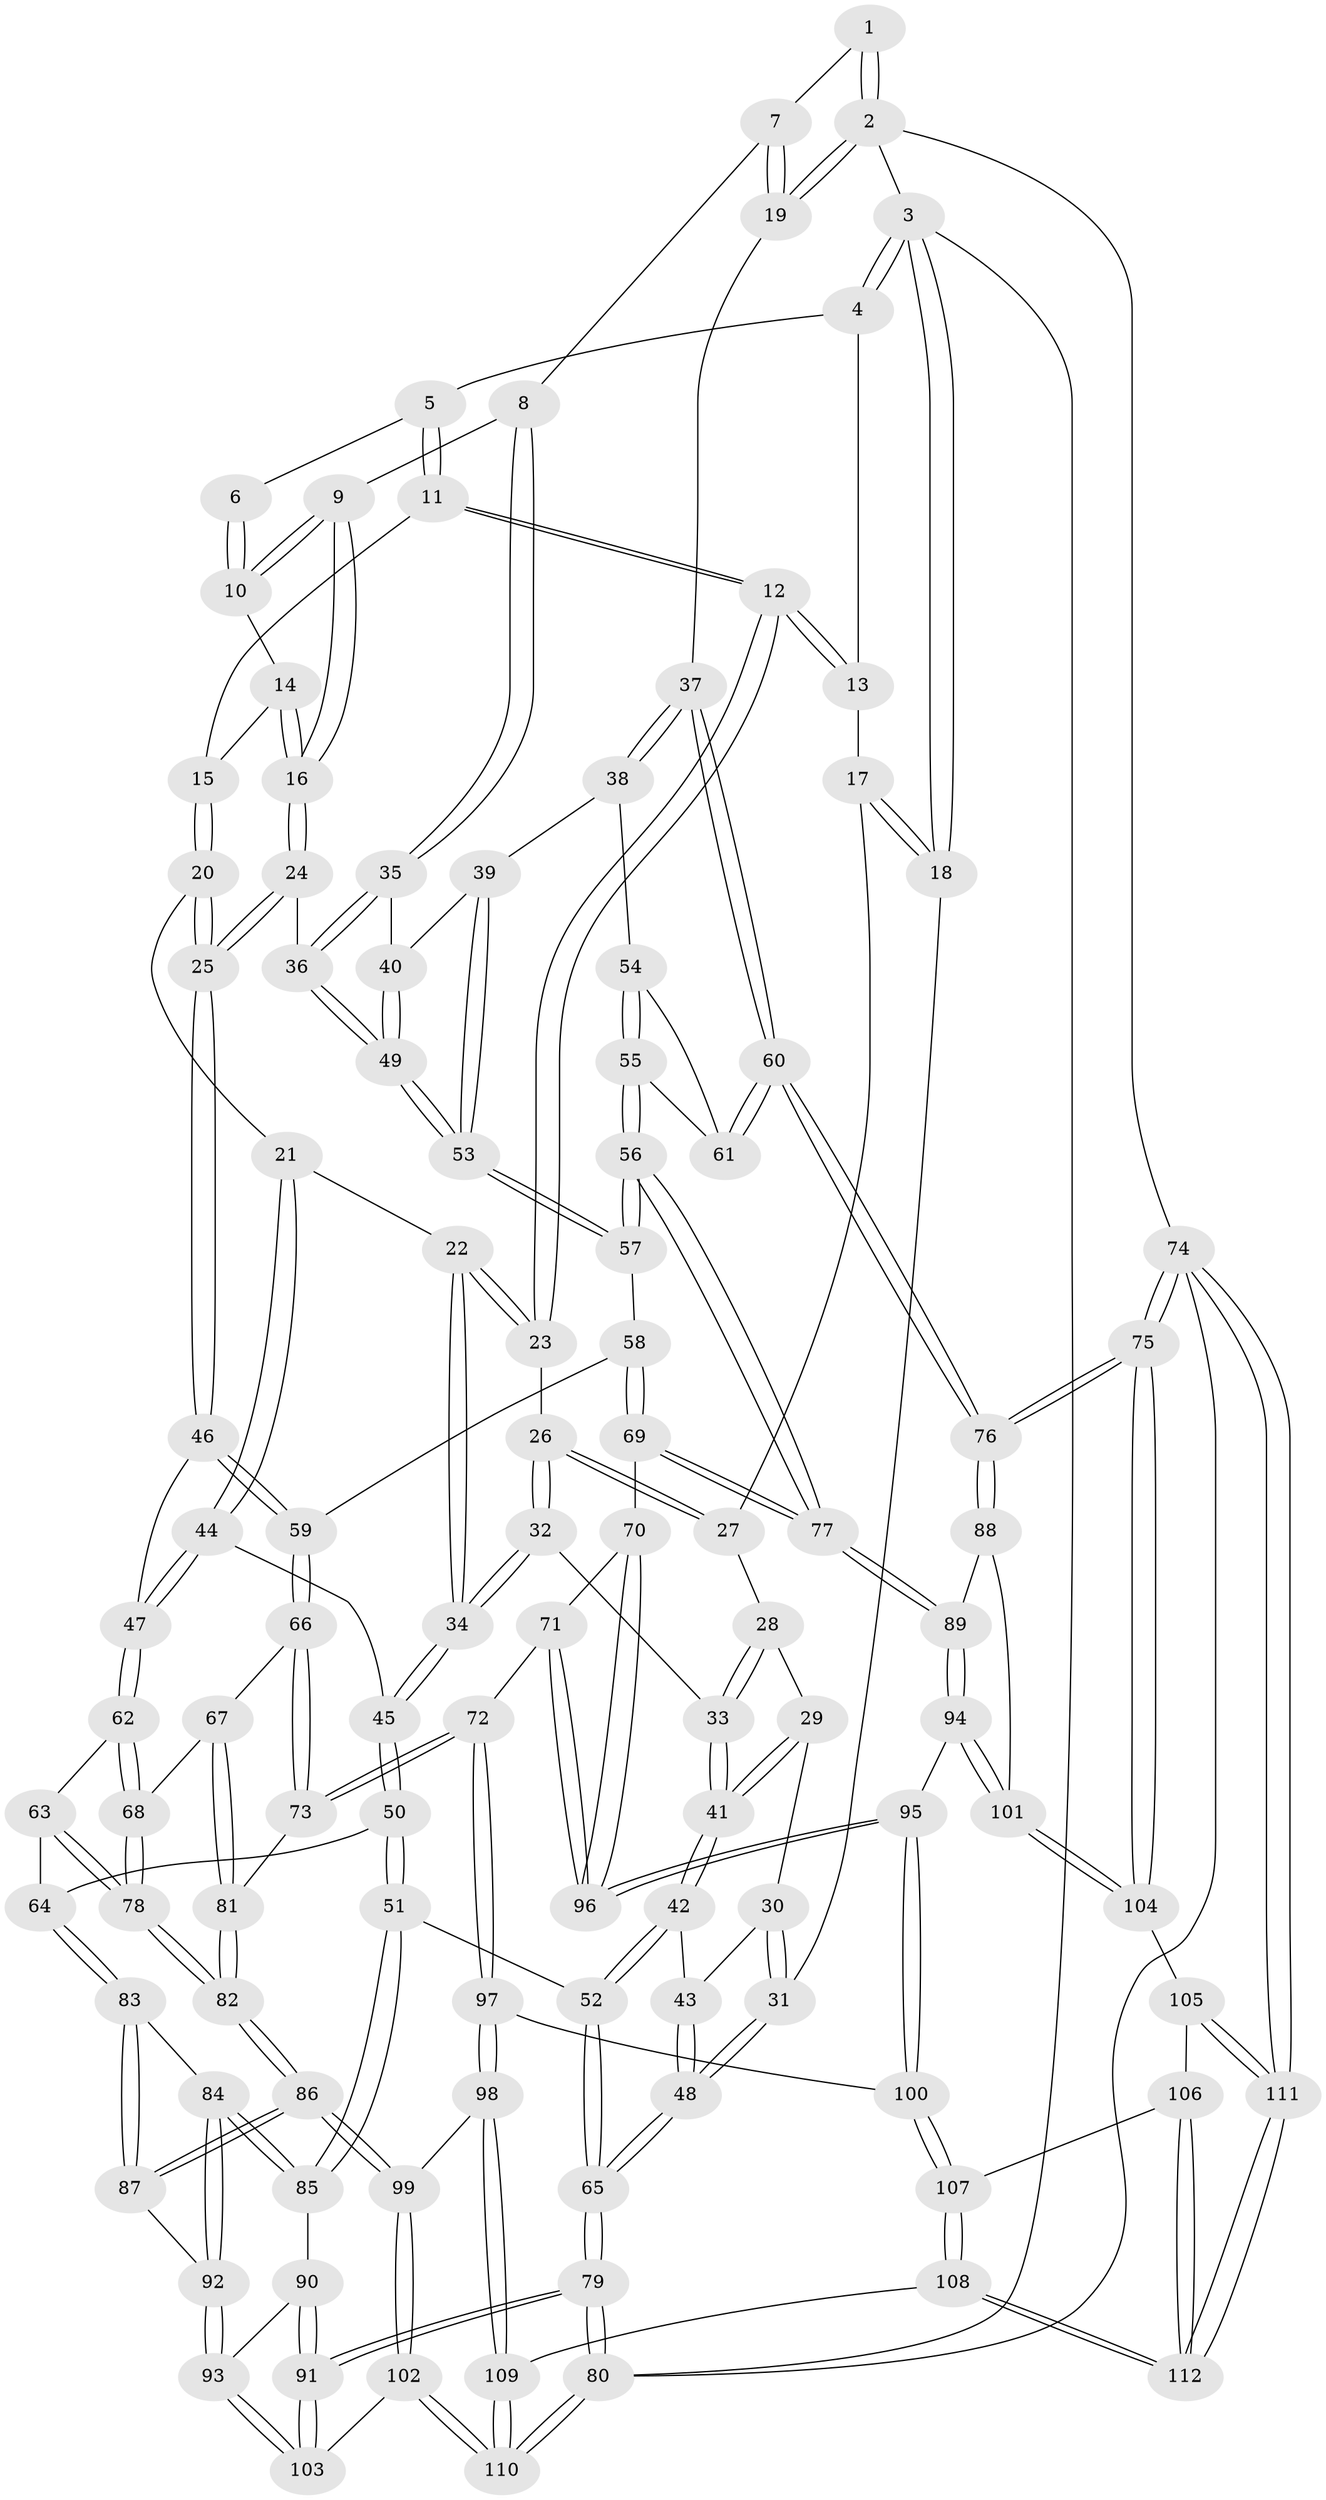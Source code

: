 // coarse degree distribution, {4: 0.5223880597014925, 8: 0.014925373134328358, 6: 0.08955223880597014, 3: 0.14925373134328357, 5: 0.208955223880597, 2: 0.014925373134328358}
// Generated by graph-tools (version 1.1) at 2025/42/03/06/25 10:42:33]
// undirected, 112 vertices, 277 edges
graph export_dot {
graph [start="1"]
  node [color=gray90,style=filled];
  1 [pos="+0.9246679720015012+0"];
  2 [pos="+1+0"];
  3 [pos="+0+0"];
  4 [pos="+0.16324190172275552+0"];
  5 [pos="+0.528701417637615+0"];
  6 [pos="+0.8484305264282279+0"];
  7 [pos="+0.8787540147879829+0.133796563807236"];
  8 [pos="+0.8502391009814646+0.19106140388563395"];
  9 [pos="+0.7476239808694595+0.14733360326846726"];
  10 [pos="+0.7410912550363735+0.13340769944965383"];
  11 [pos="+0.5005727416316034+0.006584492975884782"];
  12 [pos="+0.3155803642822096+0.14314991188026416"];
  13 [pos="+0.21953950692845134+0.10576907113013569"];
  14 [pos="+0.5557738993440913+0.05791576758797177"];
  15 [pos="+0.5047480066350299+0.014791213865785448"];
  16 [pos="+0.6723642892946716+0.22604827161644003"];
  17 [pos="+0.10853657443822254+0.139324138263029"];
  18 [pos="+0+0"];
  19 [pos="+1+0.2060500610185758"];
  20 [pos="+0.5201381883933884+0.258812355624655"];
  21 [pos="+0.46441635588346714+0.2902391861722645"];
  22 [pos="+0.3212520458567267+0.18515380447994678"];
  23 [pos="+0.31552145717325514+0.16075758886705074"];
  24 [pos="+0.668244963995075+0.3133891328304242"];
  25 [pos="+0.6380860992252161+0.3322254338477163"];
  26 [pos="+0.19738684675175058+0.2564871145813662"];
  27 [pos="+0.1101942997538183+0.18909551506772607"];
  28 [pos="+0.10924922480250063+0.1920764345242718"];
  29 [pos="+0.08462463180135599+0.25550371300074315"];
  30 [pos="+0.07227464880726117+0.26387730764135187"];
  31 [pos="+0+0.33292946551247643"];
  32 [pos="+0.19797137987606808+0.3110308314515016"];
  33 [pos="+0.18476351263930835+0.319158659687667"];
  34 [pos="+0.3049427487436952+0.32619899219753085"];
  35 [pos="+0.8553767966732735+0.2224188674576042"];
  36 [pos="+0.7042762007081864+0.3154742218262456"];
  37 [pos="+1+0.275742017335753"];
  38 [pos="+1+0.30313250571119055"];
  39 [pos="+0.9224583450906544+0.28265025181433373"];
  40 [pos="+0.9020874778504995+0.26920936440472665"];
  41 [pos="+0.15853131168332338+0.33900320768366304"];
  42 [pos="+0.14098838063914118+0.3909708355838736"];
  43 [pos="+0.07018795205103033+0.3419527346094641"];
  44 [pos="+0.4259620822452202+0.356917130215452"];
  45 [pos="+0.31536805406011137+0.34697791985262705"];
  46 [pos="+0.6086377731561848+0.4309003305981411"];
  47 [pos="+0.4734198449284996+0.4497963595024076"];
  48 [pos="+0+0.40118891414239755"];
  49 [pos="+0.7834250634944733+0.3807391956265232"];
  50 [pos="+0.2621720062881803+0.4885099246026308"];
  51 [pos="+0.1847784794859223+0.506107498730628"];
  52 [pos="+0.1432605555136237+0.4762314487893213"];
  53 [pos="+0.8280095722399987+0.4545825006009316"];
  54 [pos="+0.9596595114406331+0.38465510729545216"];
  55 [pos="+0.8567348738829016+0.5032182879019125"];
  56 [pos="+0.8547474765862739+0.5035900818010005"];
  57 [pos="+0.8320743161603714+0.4772177335907497"];
  58 [pos="+0.6430191692527424+0.4789525758827623"];
  59 [pos="+0.6318568660228592+0.4720831556803162"];
  60 [pos="+1+0.5816288160840164"];
  61 [pos="+0.9968963077872476+0.5215919661873375"];
  62 [pos="+0.4467796730225276+0.48909157180797935"];
  63 [pos="+0.3941649726819537+0.5072888307491379"];
  64 [pos="+0.3130117244416759+0.5136233823332964"];
  65 [pos="+0+0.4812925299816661"];
  66 [pos="+0.5680882000870329+0.5862356828141878"];
  67 [pos="+0.4770892598731733+0.5452243749161205"];
  68 [pos="+0.47394445031921756+0.5420547473278465"];
  69 [pos="+0.7099297888230045+0.61635770265979"];
  70 [pos="+0.7028219283747554+0.6233758551570652"];
  71 [pos="+0.6385372079349129+0.6545452290597891"];
  72 [pos="+0.5964130790110144+0.6676337732256608"];
  73 [pos="+0.5740492187413914+0.653755650093989"];
  74 [pos="+1+1"];
  75 [pos="+1+0.7422188691877327"];
  76 [pos="+1+0.7219523480195945"];
  77 [pos="+0.8253457917233057+0.612980152017691"];
  78 [pos="+0.4192923185232655+0.6483125568943857"];
  79 [pos="+0+0.9140617524609295"];
  80 [pos="+0+1"];
  81 [pos="+0.49471150125021546+0.672847937362903"];
  82 [pos="+0.41028701422107483+0.7209194053240364"];
  83 [pos="+0.33488706933745505+0.6150146479990976"];
  84 [pos="+0.22053820510876404+0.6502924715239295"];
  85 [pos="+0.1755618612383805+0.56814854359045"];
  86 [pos="+0.40180845328856574+0.7299903498754144"];
  87 [pos="+0.39057696893327093+0.7233058343169647"];
  88 [pos="+0.9403034286653453+0.6983308383387946"];
  89 [pos="+0.8291736215274726+0.6205095530241297"];
  90 [pos="+0.14072848845392266+0.6038949567591143"];
  91 [pos="+0+0.8900165380603835"];
  92 [pos="+0.2375892975974962+0.7100128101298655"];
  93 [pos="+0.1703493703279151+0.7853312420535526"];
  94 [pos="+0.7682350874579177+0.7694806509749351"];
  95 [pos="+0.7273766228245756+0.7807809952449298"];
  96 [pos="+0.7230236983984066+0.7658400539794381"];
  97 [pos="+0.6179735827708578+0.8087682763576299"];
  98 [pos="+0.45176049484771963+0.8363189965395021"];
  99 [pos="+0.4153934082701906+0.8060431225034724"];
  100 [pos="+0.6631930913957264+0.8338015942614567"];
  101 [pos="+0.8499653222348256+0.8132267698155617"];
  102 [pos="+0.2874585258133437+0.881451147601259"];
  103 [pos="+0.1499217510971361+0.8121079918412857"];
  104 [pos="+0.8645715086888438+0.861102212836308"];
  105 [pos="+0.8594043766416459+0.8934003314493209"];
  106 [pos="+0.8310801642784863+0.9007075696405514"];
  107 [pos="+0.6822859010446034+0.9072323943776186"];
  108 [pos="+0.6150981479691084+1"];
  109 [pos="+0.513727726367175+1"];
  110 [pos="+0.2655461160038424+1"];
  111 [pos="+1+1"];
  112 [pos="+0.6754415379679009+1"];
  1 -- 2;
  1 -- 2;
  1 -- 7;
  2 -- 3;
  2 -- 19;
  2 -- 19;
  2 -- 74;
  3 -- 4;
  3 -- 4;
  3 -- 18;
  3 -- 18;
  3 -- 80;
  4 -- 5;
  4 -- 13;
  5 -- 6;
  5 -- 11;
  5 -- 11;
  6 -- 10;
  6 -- 10;
  7 -- 8;
  7 -- 19;
  7 -- 19;
  8 -- 9;
  8 -- 35;
  8 -- 35;
  9 -- 10;
  9 -- 10;
  9 -- 16;
  9 -- 16;
  10 -- 14;
  11 -- 12;
  11 -- 12;
  11 -- 15;
  12 -- 13;
  12 -- 13;
  12 -- 23;
  12 -- 23;
  13 -- 17;
  14 -- 15;
  14 -- 16;
  14 -- 16;
  15 -- 20;
  15 -- 20;
  16 -- 24;
  16 -- 24;
  17 -- 18;
  17 -- 18;
  17 -- 27;
  18 -- 31;
  19 -- 37;
  20 -- 21;
  20 -- 25;
  20 -- 25;
  21 -- 22;
  21 -- 44;
  21 -- 44;
  22 -- 23;
  22 -- 23;
  22 -- 34;
  22 -- 34;
  23 -- 26;
  24 -- 25;
  24 -- 25;
  24 -- 36;
  25 -- 46;
  25 -- 46;
  26 -- 27;
  26 -- 27;
  26 -- 32;
  26 -- 32;
  27 -- 28;
  28 -- 29;
  28 -- 33;
  28 -- 33;
  29 -- 30;
  29 -- 41;
  29 -- 41;
  30 -- 31;
  30 -- 31;
  30 -- 43;
  31 -- 48;
  31 -- 48;
  32 -- 33;
  32 -- 34;
  32 -- 34;
  33 -- 41;
  33 -- 41;
  34 -- 45;
  34 -- 45;
  35 -- 36;
  35 -- 36;
  35 -- 40;
  36 -- 49;
  36 -- 49;
  37 -- 38;
  37 -- 38;
  37 -- 60;
  37 -- 60;
  38 -- 39;
  38 -- 54;
  39 -- 40;
  39 -- 53;
  39 -- 53;
  40 -- 49;
  40 -- 49;
  41 -- 42;
  41 -- 42;
  42 -- 43;
  42 -- 52;
  42 -- 52;
  43 -- 48;
  43 -- 48;
  44 -- 45;
  44 -- 47;
  44 -- 47;
  45 -- 50;
  45 -- 50;
  46 -- 47;
  46 -- 59;
  46 -- 59;
  47 -- 62;
  47 -- 62;
  48 -- 65;
  48 -- 65;
  49 -- 53;
  49 -- 53;
  50 -- 51;
  50 -- 51;
  50 -- 64;
  51 -- 52;
  51 -- 85;
  51 -- 85;
  52 -- 65;
  52 -- 65;
  53 -- 57;
  53 -- 57;
  54 -- 55;
  54 -- 55;
  54 -- 61;
  55 -- 56;
  55 -- 56;
  55 -- 61;
  56 -- 57;
  56 -- 57;
  56 -- 77;
  56 -- 77;
  57 -- 58;
  58 -- 59;
  58 -- 69;
  58 -- 69;
  59 -- 66;
  59 -- 66;
  60 -- 61;
  60 -- 61;
  60 -- 76;
  60 -- 76;
  62 -- 63;
  62 -- 68;
  62 -- 68;
  63 -- 64;
  63 -- 78;
  63 -- 78;
  64 -- 83;
  64 -- 83;
  65 -- 79;
  65 -- 79;
  66 -- 67;
  66 -- 73;
  66 -- 73;
  67 -- 68;
  67 -- 81;
  67 -- 81;
  68 -- 78;
  68 -- 78;
  69 -- 70;
  69 -- 77;
  69 -- 77;
  70 -- 71;
  70 -- 96;
  70 -- 96;
  71 -- 72;
  71 -- 96;
  71 -- 96;
  72 -- 73;
  72 -- 73;
  72 -- 97;
  72 -- 97;
  73 -- 81;
  74 -- 75;
  74 -- 75;
  74 -- 111;
  74 -- 111;
  74 -- 80;
  75 -- 76;
  75 -- 76;
  75 -- 104;
  75 -- 104;
  76 -- 88;
  76 -- 88;
  77 -- 89;
  77 -- 89;
  78 -- 82;
  78 -- 82;
  79 -- 80;
  79 -- 80;
  79 -- 91;
  79 -- 91;
  80 -- 110;
  80 -- 110;
  81 -- 82;
  81 -- 82;
  82 -- 86;
  82 -- 86;
  83 -- 84;
  83 -- 87;
  83 -- 87;
  84 -- 85;
  84 -- 85;
  84 -- 92;
  84 -- 92;
  85 -- 90;
  86 -- 87;
  86 -- 87;
  86 -- 99;
  86 -- 99;
  87 -- 92;
  88 -- 89;
  88 -- 101;
  89 -- 94;
  89 -- 94;
  90 -- 91;
  90 -- 91;
  90 -- 93;
  91 -- 103;
  91 -- 103;
  92 -- 93;
  92 -- 93;
  93 -- 103;
  93 -- 103;
  94 -- 95;
  94 -- 101;
  94 -- 101;
  95 -- 96;
  95 -- 96;
  95 -- 100;
  95 -- 100;
  97 -- 98;
  97 -- 98;
  97 -- 100;
  98 -- 99;
  98 -- 109;
  98 -- 109;
  99 -- 102;
  99 -- 102;
  100 -- 107;
  100 -- 107;
  101 -- 104;
  101 -- 104;
  102 -- 103;
  102 -- 110;
  102 -- 110;
  104 -- 105;
  105 -- 106;
  105 -- 111;
  105 -- 111;
  106 -- 107;
  106 -- 112;
  106 -- 112;
  107 -- 108;
  107 -- 108;
  108 -- 109;
  108 -- 112;
  108 -- 112;
  109 -- 110;
  109 -- 110;
  111 -- 112;
  111 -- 112;
}
